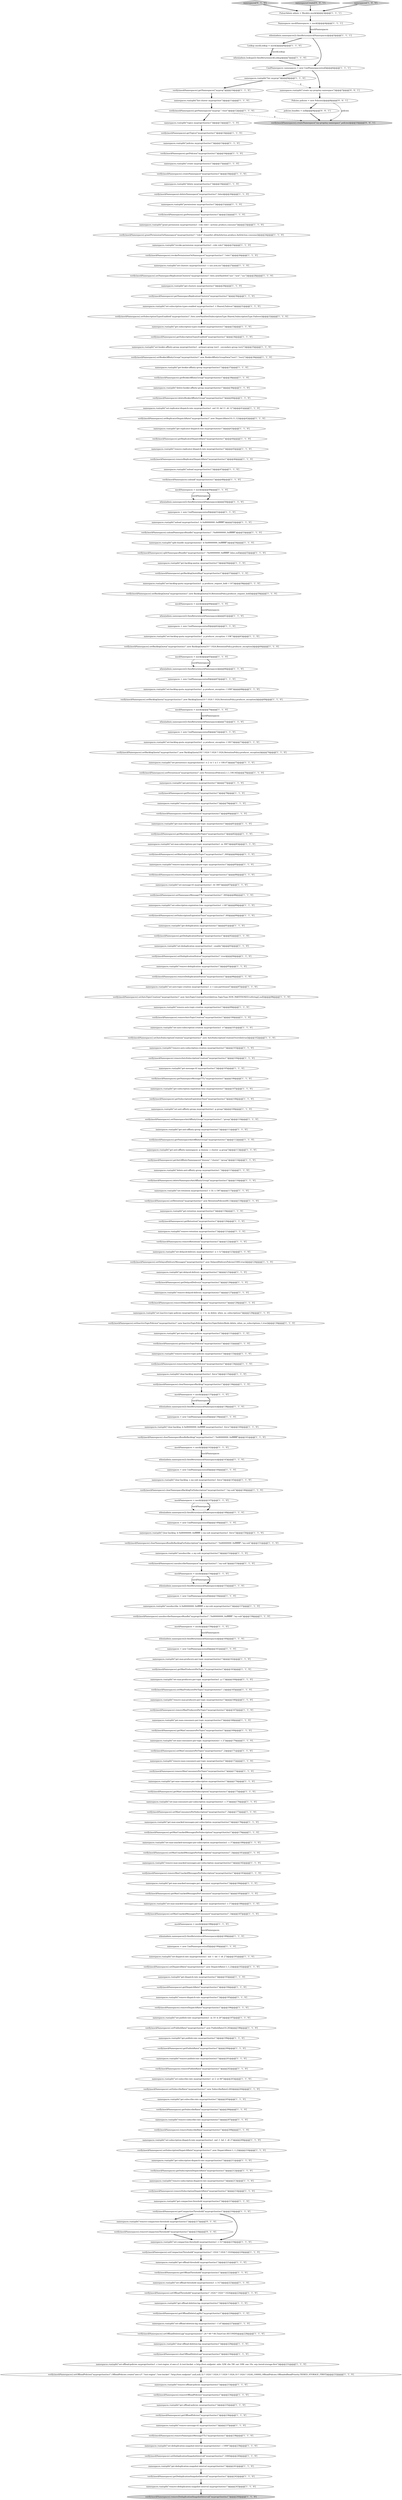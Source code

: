 digraph {
107 [style = filled, label = "namespaces.run(split(\"set-deduplication-snapshot-interval myprop/clust/ns1 -i 1000\"))@@@239@@@['1', '1', '0']", fillcolor = white, shape = ellipse image = "AAA0AAABBB1BBB"];
164 [style = filled, label = "namespaces.run(split(\"set-replicator-dispatch-rate myprop/clust/ns1 -md 10 -bd 11 -dt 12\"))@@@41@@@['1', '1', '0']", fillcolor = white, shape = ellipse image = "AAA0AAABBB1BBB"];
244 [style = filled, label = "policies.bundles = null@@@9@@@['0', '0', '1']", fillcolor = white, shape = ellipse image = "AAA0AAABBB3BBB"];
88 [style = filled, label = "namespaces = new CmdNamespaces(null)@@@62@@@['1', '1', '0']", fillcolor = white, shape = ellipse image = "AAA0AAABBB1BBB"];
209 [style = filled, label = "verify(mockNamespaces).revokePermissionsOnNamespace(\"myprop/clust/ns1\",\"role1\")@@@26@@@['1', '1', '0']", fillcolor = white, shape = ellipse image = "AAA0AAABBB1BBB"];
64 [style = filled, label = "namespaces.run(split(\"topics myprop/clust/ns1\"))@@@13@@@['1', '1', '0']", fillcolor = white, shape = ellipse image = "AAA0AAABBB1BBB"];
93 [style = filled, label = "namespaces.run(split(\"set-bookie-affinity-group myprop/clust/ns1 --primary-group test1 --secondary-group test2\"))@@@35@@@['1', '1', '0']", fillcolor = white, shape = ellipse image = "AAA0AAABBB1BBB"];
135 [style = filled, label = "Lookup mockLookup = mock()@@@6@@@['1', '1', '0']", fillcolor = white, shape = ellipse image = "AAA0AAABBB1BBB"];
155 [style = filled, label = "namespaces.run(split(\"get-retention myprop/clust/ns1\"))@@@119@@@['1', '1', '0']", fillcolor = white, shape = ellipse image = "AAA0AAABBB1BBB"];
11 [style = filled, label = "verify(mockNamespaces).getOffloadDeleteLagMs(\"myprop/clust/ns1\")@@@226@@@['1', '1', '0']", fillcolor = white, shape = ellipse image = "AAA0AAABBB1BBB"];
217 [style = filled, label = "namespaces.run(split(\"remove-auto-topic-creation myprop/clust/ns1\"))@@@99@@@['1', '1', '0']", fillcolor = white, shape = ellipse image = "AAA0AAABBB1BBB"];
18 [style = filled, label = "namespaces.run(split(\"get-replicator-dispatch-rate myprop/clust/ns1\"))@@@43@@@['1', '1', '0']", fillcolor = white, shape = ellipse image = "AAA0AAABBB1BBB"];
95 [style = filled, label = "verify(mockNamespaces).removeMaxConsumersPerTopic(\"myprop/clust/ns1\")@@@173@@@['1', '1', '0']", fillcolor = white, shape = ellipse image = "AAA0AAABBB1BBB"];
116 [style = filled, label = "verify(mockNamespaces).removeOffloadPolicies(\"myprop/clust/ns1\")@@@234@@@['1', '1', '0']", fillcolor = white, shape = ellipse image = "AAA0AAABBB1BBB"];
239 [style = filled, label = "verify(mockNamespaces).clearOffloadDeleteLag(\"myprop/clust/ns1\")@@@230@@@['1', '1', '0']", fillcolor = white, shape = ellipse image = "AAA0AAABBB1BBB"];
140 [style = filled, label = "when(admin.namespaces()).thenReturn(mockNamespaces)@@@143@@@['1', '1', '0']", fillcolor = white, shape = ellipse image = "AAA0AAABBB1BBB"];
166 [style = filled, label = "namespaces.run(split(\"get-anti-affinity-namespaces -p dummy -c cluster -g group\"))@@@113@@@['1', '1', '0']", fillcolor = white, shape = ellipse image = "AAA0AAABBB1BBB"];
202 [style = filled, label = "namespaces.run(split(\"remove-subscribe-rate myprop/clust/ns1\"))@@@207@@@['1', '1', '0']", fillcolor = white, shape = ellipse image = "AAA0AAABBB1BBB"];
242 [style = filled, label = "namespaces['0', '1', '0']", fillcolor = lightgray, shape = diamond image = "AAA0AAABBB2BBB"];
122 [style = filled, label = "verify(mockNamespaces).getPermissions(\"myprop/clust/ns1\")@@@22@@@['1', '1', '0']", fillcolor = white, shape = ellipse image = "AAA0AAABBB1BBB"];
30 [style = filled, label = "mockNamespaces = mock()@@@137@@@['1', '1', '0']", fillcolor = white, shape = ellipse image = "AAA0AAABBB1BBB"];
178 [style = filled, label = "verify(mockNamespaces).getMaxSubscriptionsPerTopic(\"myprop/clust/ns1\")@@@82@@@['1', '1', '0']", fillcolor = white, shape = ellipse image = "AAA0AAABBB1BBB"];
219 [style = filled, label = "verify(mockNamespaces).setBookieAffinityGroup(\"myprop/clust/ns1\",new BookieAffinityGroupData(\"test1\",\"test2\"))@@@36@@@['1', '1', '0']", fillcolor = white, shape = ellipse image = "AAA0AAABBB1BBB"];
49 [style = filled, label = "namespaces = new CmdNamespaces(null)@@@144@@@['1', '1', '0']", fillcolor = white, shape = ellipse image = "AAA0AAABBB1BBB"];
234 [style = filled, label = "namespaces = new CmdNamespaces(null)@@@51@@@['1', '1', '0']", fillcolor = white, shape = ellipse image = "AAA0AAABBB1BBB"];
47 [style = filled, label = "verify(mockNamespaces).setBacklogQuota(\"myprop/clust/ns1\",new BacklogQuota(10,RetentionPolicy.producer_request_hold))@@@59@@@['1', '1', '0']", fillcolor = white, shape = ellipse image = "AAA0AAABBB1BBB"];
149 [style = filled, label = "verify(mockNamespaces).setSubscriptionDispatchRate(\"myprop/clust/ns1\",new DispatchRate(-1,-1,2))@@@210@@@['1', '1', '0']", fillcolor = white, shape = ellipse image = "AAA0AAABBB1BBB"];
226 [style = filled, label = "namespaces.run(split(\"remove-max-producers-per-topic myprop/clust/ns1\"))@@@166@@@['1', '1', '0']", fillcolor = white, shape = ellipse image = "AAA0AAABBB1BBB"];
129 [style = filled, label = "namespaces.run(split(\"set-backlog-quota myprop/clust/ns1 -p producer_exception -l 10M\"))@@@68@@@['1', '1', '0']", fillcolor = white, shape = ellipse image = "AAA0AAABBB1BBB"];
136 [style = filled, label = "verify(mockNamespaces).getAntiAffinityNamespaces(\"dummy\",\"cluster\",\"group\")@@@114@@@['1', '1', '0']", fillcolor = white, shape = ellipse image = "AAA0AAABBB1BBB"];
71 [style = filled, label = "namespaces.run(split(\"remove-deduplication myprop/clust/ns1\"))@@@95@@@['1', '1', '0']", fillcolor = white, shape = ellipse image = "AAA0AAABBB1BBB"];
168 [style = filled, label = "verify(mockNamespaces).setMaxConsumersPerTopic(\"myprop/clust/ns1\",2)@@@171@@@['1', '1', '0']", fillcolor = white, shape = ellipse image = "AAA0AAABBB1BBB"];
210 [style = filled, label = "verify(mockNamespaces).getRetention(\"myprop/clust/ns1\")@@@120@@@['1', '1', '0']", fillcolor = white, shape = ellipse image = "AAA0AAABBB1BBB"];
67 [style = filled, label = "namespaces.run(split(\"get-backlog-quotas myprop/clust/ns1\"))@@@56@@@['1', '1', '0']", fillcolor = white, shape = ellipse image = "AAA0AAABBB1BBB"];
230 [style = filled, label = "namespaces.run(split(\"get-subscribe-rate myprop/clust/ns1\"))@@@205@@@['1', '1', '0']", fillcolor = white, shape = ellipse image = "AAA0AAABBB1BBB"];
218 [style = filled, label = "verify(mockNamespaces).removeReplicatorDispatchRate(\"myprop/clust/ns1\")@@@46@@@['1', '1', '0']", fillcolor = white, shape = ellipse image = "AAA0AAABBB1BBB"];
68 [style = filled, label = "when(admin.namespaces()).thenReturn(mockNamespaces)@@@5@@@['1', '1', '1']", fillcolor = white, shape = ellipse image = "AAA0AAABBB1BBB"];
144 [style = filled, label = "namespaces.run(split(\"grant-permission myprop/clust/ns1 --role role1 --actions produce,consume\"))@@@23@@@['1', '1', '0']", fillcolor = white, shape = ellipse image = "AAA0AAABBB1BBB"];
101 [style = filled, label = "verify(mockNamespaces).getNamespaces(\"myprop\")@@@10@@@['1', '1', '0']", fillcolor = white, shape = ellipse image = "AAA0AAABBB1BBB"];
96 [style = filled, label = "namespaces.run(split(\"set-subscription-expiration-time myprop/clust/ns1 -t 60\"))@@@89@@@['1', '1', '0']", fillcolor = white, shape = ellipse image = "AAA0AAABBB1BBB"];
216 [style = filled, label = "mockNamespaces = mock()@@@65@@@['1', '1', '0']", fillcolor = white, shape = ellipse image = "AAA0AAABBB1BBB"];
112 [style = filled, label = "namespaces.run(split(\"set-persistence myprop/clust/ns1 -e 2 -w 1 -a 1 -r 100.0\"))@@@75@@@['1', '1', '0']", fillcolor = white, shape = ellipse image = "AAA0AAABBB1BBB"];
177 [style = filled, label = "verify(mockNamespaces).unsubscribeNamespaceBundle(\"myprop/clust/ns1\",\"0x80000000_0xffffffff\",\"my-sub\")@@@158@@@['1', '1', '0']", fillcolor = white, shape = ellipse image = "AAA0AAABBB1BBB"];
169 [style = filled, label = "namespaces.run(split(\"clear-backlog myprop/clust/ns1 -force\"))@@@135@@@['1', '1', '0']", fillcolor = white, shape = ellipse image = "AAA0AAABBB1BBB"];
192 [style = filled, label = "namespaces.run(split(\"get-persistence myprop/clust/ns1\"))@@@77@@@['1', '1', '0']", fillcolor = white, shape = ellipse image = "AAA0AAABBB1BBB"];
109 [style = filled, label = "namespaces.run(split(\"set-subscribe-rate myprop/clust/ns1 -sr 2 -st 60\"))@@@203@@@['1', '1', '0']", fillcolor = white, shape = ellipse image = "AAA0AAABBB1BBB"];
213 [style = filled, label = "namespaces.run(split(\"get-bookie-affinity-group myprop/clust/ns1\"))@@@37@@@['1', '1', '0']", fillcolor = white, shape = ellipse image = "AAA0AAABBB1BBB"];
86 [style = filled, label = "verify(mockNamespaces).setInactiveTopicPolicies(\"myprop/clust/ns1\",new InactiveTopicPolicies(InactiveTopicDeleteMode.delete_when_no_subscriptions,1,true))@@@130@@@['1', '1', '0']", fillcolor = white, shape = ellipse image = "AAA0AAABBB1BBB"];
185 [style = filled, label = "namespaces.run(split(\"set-backlog-quota myprop/clust/ns1 -p producer_exception -l 10K\"))@@@63@@@['1', '1', '0']", fillcolor = white, shape = ellipse image = "AAA0AAABBB1BBB"];
196 [style = filled, label = "verify(mockNamespaces).setDeduplicationStatus(\"myprop/clust/ns1\",true)@@@94@@@['1', '1', '0']", fillcolor = white, shape = ellipse image = "AAA0AAABBB1BBB"];
189 [style = filled, label = "verify(mockNamespaces).setBacklogQuota(\"myprop/clust/ns1\",new BacklogQuota(10l * 1024 * 1024 * 1024,RetentionPolicy.producer_exception))@@@74@@@['1', '1', '0']", fillcolor = white, shape = ellipse image = "AAA0AAABBB1BBB"];
206 [style = filled, label = "namespaces.run(split(\"set-inactive-topic-policies myprop/clust/ns1 -e -t 1s -m delete_when_no_subscriptions\"))@@@129@@@['1', '1', '0']", fillcolor = white, shape = ellipse image = "AAA0AAABBB1BBB"];
108 [style = filled, label = "verify(mockNamespaces).setOffloadPolicies(\"myprop/clust/ns1\",OffloadPolicies.create(\"aws-s3\",\"test-region\",\"test-bucket\",\"http://test.endpoint\",null,null,32 * 1024 * 1024,5 * 1024 * 1024,10 * 1024 * 1024L,10000L,OffloadPolicies.OffloadedReadPriority.TIERED_STORAGE_FIRST))@@@232@@@['1', '1', '0']", fillcolor = white, shape = ellipse image = "AAA0AAABBB1BBB"];
123 [style = filled, label = "verify(mockNamespaces).createNamespace(\"myprop/clust/ns1\")@@@18@@@['1', '1', '0']", fillcolor = white, shape = ellipse image = "AAA0AAABBB1BBB"];
83 [style = filled, label = "namespaces.run(split(\"get-anti-affinity-group myprop/clust/ns1\"))@@@111@@@['1', '1', '0']", fillcolor = white, shape = ellipse image = "AAA0AAABBB1BBB"];
104 [style = filled, label = "verify(mockNamespaces).removeInactiveTopicPolicies(\"myprop/clust/ns1\")@@@134@@@['1', '1', '0']", fillcolor = white, shape = ellipse image = "AAA0AAABBB1BBB"];
76 [style = filled, label = "namespaces.run(split(\"set-deduplication myprop/clust/ns1 --enable\"))@@@93@@@['1', '1', '0']", fillcolor = white, shape = ellipse image = "AAA0AAABBB1BBB"];
207 [style = filled, label = "namespaces.run(split(\"get-publish-rate myprop/clust/ns1\"))@@@199@@@['1', '1', '0']", fillcolor = white, shape = ellipse image = "AAA0AAABBB1BBB"];
176 [style = filled, label = "verify(mockNamespaces).removePersistence(\"myprop/clust/ns1\")@@@80@@@['1', '1', '0']", fillcolor = white, shape = ellipse image = "AAA0AAABBB1BBB"];
20 [style = filled, label = "mockNamespaces = mock()@@@49@@@['1', '1', '0']", fillcolor = white, shape = ellipse image = "AAA0AAABBB1BBB"];
29 [style = filled, label = "verify(mockNamespaces).getDeduplicationSnapshotInterval(\"myprop/clust/ns1\")@@@242@@@['1', '1', '0']", fillcolor = white, shape = ellipse image = "AAA0AAABBB1BBB"];
170 [style = filled, label = "namespaces.run(split(\"split-bundle myprop/clust/ns1 -b 0x00000000_0xffffffff\"))@@@54@@@['1', '1', '0']", fillcolor = white, shape = ellipse image = "AAA0AAABBB1BBB"];
70 [style = filled, label = "verify(mockNamespaces).deleteNamespace(\"myprop/clust/ns1\",false)@@@20@@@['1', '1', '0']", fillcolor = white, shape = ellipse image = "AAA0AAABBB1BBB"];
111 [style = filled, label = "namespaces = new CmdNamespaces(null)@@@190@@@['1', '1', '0']", fillcolor = white, shape = ellipse image = "AAA0AAABBB1BBB"];
6 [style = filled, label = "namespaces.run(split(\"get-max-producers-per-topic myprop/clust/ns1\"))@@@162@@@['1', '1', '0']", fillcolor = white, shape = ellipse image = "AAA0AAABBB1BBB"];
225 [style = filled, label = "namespaces.run(split(\"set-auto-subscription-creation myprop/clust/ns1 -e\"))@@@101@@@['1', '1', '0']", fillcolor = white, shape = ellipse image = "AAA0AAABBB1BBB"];
159 [style = filled, label = "verify(mockNamespaces).removeDispatchRate(\"myprop/clust/ns1\")@@@196@@@['1', '1', '0']", fillcolor = white, shape = ellipse image = "AAA0AAABBB1BBB"];
80 [style = filled, label = "namespaces.run(split(\"set-max-subscriptions-per-topic myprop/clust/ns1 -m 300\"))@@@83@@@['1', '1', '0']", fillcolor = white, shape = ellipse image = "AAA0AAABBB1BBB"];
227 [style = filled, label = "verify(mockNamespaces).getOffloadThreshold(\"myprop/clust/ns1\")@@@222@@@['1', '1', '0']", fillcolor = white, shape = ellipse image = "AAA0AAABBB1BBB"];
126 [style = filled, label = "namespaces.run(split(\"get-deduplication myprop/clust/ns1\"))@@@91@@@['1', '1', '0']", fillcolor = white, shape = ellipse image = "AAA0AAABBB1BBB"];
91 [style = filled, label = "verify(mockNamespaces).getSubscribeRate(\"myprop/clust/ns1\")@@@206@@@['1', '1', '0']", fillcolor = white, shape = ellipse image = "AAA0AAABBB1BBB"];
103 [style = filled, label = "namespaces.run(split(\"get-compaction-threshold myprop/clust/ns1\"))@@@215@@@['1', '1', '0']", fillcolor = white, shape = ellipse image = "AAA0AAABBB1BBB"];
56 [style = filled, label = "verify(mockNamespaces).setNamespaceAntiAffinityGroup(\"myprop/clust/ns1\",\"group\")@@@110@@@['1', '1', '0']", fillcolor = white, shape = ellipse image = "AAA0AAABBB1BBB"];
183 [style = filled, label = "namespaces.run(split(\"get-inactive-topic-policies myprop/clust/ns1\"))@@@131@@@['1', '1', '0']", fillcolor = white, shape = ellipse image = "AAA0AAABBB1BBB"];
188 [style = filled, label = "verify(mockNamespaces).getMaxConsumersPerSubscription(\"myprop/clust/ns1\")@@@175@@@['1', '1', '0']", fillcolor = white, shape = ellipse image = "AAA0AAABBB1BBB"];
17 [style = filled, label = "namespaces.run(split(\"permissions myprop/clust/ns1\"))@@@21@@@['1', '1', '0']", fillcolor = white, shape = ellipse image = "AAA0AAABBB1BBB"];
89 [style = filled, label = "namespaces = new CmdNamespaces(null)@@@149@@@['1', '1', '0']", fillcolor = white, shape = ellipse image = "AAA0AAABBB1BBB"];
38 [style = filled, label = "mockNamespaces = mock()@@@188@@@['1', '1', '0']", fillcolor = white, shape = ellipse image = "AAA0AAABBB1BBB"];
236 [style = filled, label = "namespaces.run(split(\"get-deduplication-snapshot-interval myprop/clust/ns1\"))@@@241@@@['1', '1', '0']", fillcolor = white, shape = ellipse image = "AAA0AAABBB1BBB"];
27 [style = filled, label = "namespaces.run(split(\"list myprop\"))@@@9@@@['1', '1', '0']", fillcolor = white, shape = ellipse image = "AAA0AAABBB1BBB"];
114 [style = filled, label = "verify(mockNamespaces).getNamespaceMessageTTL(\"myprop/clust/ns1\")@@@106@@@['1', '1', '0']", fillcolor = white, shape = ellipse image = "AAA0AAABBB1BBB"];
59 [style = filled, label = "namespaces.run(split(\"create myprop/clust/ns1\"))@@@17@@@['1', '1', '0']", fillcolor = white, shape = ellipse image = "AAA0AAABBB1BBB"];
21 [style = filled, label = "verify(mockNamespaces).setCompactionThreshold(\"myprop/clust/ns1\",1024 * 1024 * 1024)@@@220@@@['1', '1', '0']", fillcolor = white, shape = ellipse image = "AAA0AAABBB1BBB"];
19 [style = filled, label = "namespaces.run(split(\"set-clusters myprop/clust/ns1 -c use,usw,usc\"))@@@27@@@['1', '1', '0']", fillcolor = white, shape = ellipse image = "AAA0AAABBB1BBB"];
25 [style = filled, label = "verify(mockNamespaces).getNamespaces(\"myprop\",\"clust\")@@@12@@@['1', '1', '0']", fillcolor = white, shape = ellipse image = "AAA0AAABBB1BBB"];
73 [style = filled, label = "verify(mockNamespaces).clearNamespaceBacklog(\"myprop/clust/ns1\")@@@136@@@['1', '1', '0']", fillcolor = white, shape = ellipse image = "AAA0AAABBB1BBB"];
75 [style = filled, label = "verify(mockNamespaces).removeMaxSubscriptionsPerTopic(\"myprop/clust/ns1\")@@@86@@@['1', '1', '0']", fillcolor = white, shape = ellipse image = "AAA0AAABBB1BBB"];
5 [style = filled, label = "when(admin.namespaces()).thenReturn(mockNamespaces)@@@155@@@['1', '1', '0']", fillcolor = white, shape = ellipse image = "AAA0AAABBB1BBB"];
43 [style = filled, label = "verify(mockNamespaces).removePublishRate(\"myprop/clust/ns1\")@@@202@@@['1', '1', '0']", fillcolor = white, shape = ellipse image = "AAA0AAABBB1BBB"];
197 [style = filled, label = "namespaces.run(split(\"get-subscription-types-enabled myprop/clust/ns1\"))@@@33@@@['1', '1', '0']", fillcolor = white, shape = ellipse image = "AAA0AAABBB1BBB"];
41 [style = filled, label = "verify(mockNamespaces).removeAutoSubscriptionCreation(\"myprop/clust/ns1\")@@@104@@@['1', '1', '0']", fillcolor = white, shape = ellipse image = "AAA0AAABBB1BBB"];
200 [style = filled, label = "namespaces.run(split(\"remove-persistence myprop/clust/ns1\"))@@@79@@@['1', '1', '0']", fillcolor = white, shape = ellipse image = "AAA0AAABBB1BBB"];
51 [style = filled, label = "verify(mockNamespaces).deleteNamespaceAntiAffinityGroup(\"myprop/clust/ns1\")@@@116@@@['1', '1', '0']", fillcolor = white, shape = ellipse image = "AAA0AAABBB1BBB"];
105 [style = filled, label = "verify(mockNamespaces).removeSubscribeRate(\"myprop/clust/ns1\")@@@208@@@['1', '1', '0']", fillcolor = white, shape = ellipse image = "AAA0AAABBB1BBB"];
32 [style = filled, label = "verify(mockNamespaces).removeMaxProducersPerTopic(\"myprop/clust/ns1\")@@@167@@@['1', '1', '0']", fillcolor = white, shape = ellipse image = "AAA0AAABBB1BBB"];
139 [style = filled, label = "namespaces.run(split(\"get-offload-deletion-lag myprop/clust/ns1\"))@@@225@@@['1', '1', '0']", fillcolor = white, shape = ellipse image = "AAA0AAABBB1BBB"];
154 [style = filled, label = "namespaces.run(split(\"remove-deduplication-snapshot-interval myprop/clust/ns1\"))@@@243@@@['1', '1', '0']", fillcolor = white, shape = ellipse image = "AAA0AAABBB1BBB"];
10 [style = filled, label = "namespaces.run(split(\"delete-bookie-affinity-group myprop/clust/ns1\"))@@@39@@@['1', '1', '0']", fillcolor = white, shape = ellipse image = "AAA0AAABBB1BBB"];
9 [style = filled, label = "namespaces.run(split(\"set-dispatch-rate myprop/clust/ns1 -md -1 -bd -1 -dt 2\"))@@@191@@@['1', '1', '0']", fillcolor = white, shape = ellipse image = "AAA0AAABBB1BBB"];
39 [style = filled, label = "namespaces.run(split(\"remove-message-ttl myprop/clust/ns1\"))@@@237@@@['1', '1', '0']", fillcolor = white, shape = ellipse image = "AAA0AAABBB1BBB"];
100 [style = filled, label = "namespaces = new CmdNamespaces(null)@@@156@@@['1', '1', '0']", fillcolor = white, shape = ellipse image = "AAA0AAABBB1BBB"];
0 [style = filled, label = "namespaces.run(split(\"get-max-consumers-per-subscription myprop/clust/ns1\"))@@@174@@@['1', '1', '0']", fillcolor = white, shape = ellipse image = "AAA0AAABBB1BBB"];
23 [style = filled, label = "verify(mockNamespaces).setDispatchRate(\"myprop/clust/ns1\",new DispatchRate(-1,-1,2))@@@192@@@['1', '1', '0']", fillcolor = white, shape = ellipse image = "AAA0AAABBB1BBB"];
215 [style = filled, label = "verify(mockNamespaces).setPublishRate(\"myprop/clust/ns1\",new PublishRate(10,20))@@@198@@@['1', '1', '0']", fillcolor = white, shape = ellipse image = "AAA0AAABBB1BBB"];
87 [style = filled, label = "mockNamespaces = mock()@@@147@@@['1', '1', '0']", fillcolor = white, shape = ellipse image = "AAA0AAABBB1BBB"];
53 [style = filled, label = "Namespaces mockNamespaces = mock()@@@4@@@['1', '1', '1']", fillcolor = white, shape = ellipse image = "AAA0AAABBB1BBB"];
78 [style = filled, label = "verify(mockNamespaces).getDispatchRate(\"myprop/clust/ns1\")@@@194@@@['1', '1', '0']", fillcolor = white, shape = ellipse image = "AAA0AAABBB1BBB"];
26 [style = filled, label = "namespaces.run(split(\"set-backlog-quota myprop/clust/ns1 -p producer_request_hold -l 10\"))@@@58@@@['1', '1', '0']", fillcolor = white, shape = ellipse image = "AAA0AAABBB1BBB"];
63 [style = filled, label = "verify(mockNamespaces).getNamespaceAntiAffinityGroup(\"myprop/clust/ns1\")@@@112@@@['1', '1', '0']", fillcolor = white, shape = ellipse image = "AAA0AAABBB1BBB"];
211 [style = filled, label = "mockNamespaces = mock()@@@60@@@['1', '1', '0']", fillcolor = white, shape = ellipse image = "AAA0AAABBB1BBB"];
72 [style = filled, label = "verify(mockNamespaces).setSubscribeRate(\"myprop/clust/ns1\",new SubscribeRate(2,60))@@@204@@@['1', '1', '0']", fillcolor = white, shape = ellipse image = "AAA0AAABBB1BBB"];
181 [style = filled, label = "verify(mockNamespaces).setMaxUnackedMessagesPerSubscription(\"myprop/clust/ns1\",3)@@@181@@@['1', '1', '0']", fillcolor = white, shape = ellipse image = "AAA0AAABBB1BBB"];
184 [style = filled, label = "verify(mockNamespaces).getCompactionThreshold(\"myprop/clust/ns1\")@@@216@@@['1', '1', '0']", fillcolor = white, shape = ellipse image = "AAA0AAABBB1BBB"];
158 [style = filled, label = "namespaces.run(split(\"remove-publish-rate myprop/clust/ns1\"))@@@201@@@['1', '1', '0']", fillcolor = white, shape = ellipse image = "AAA0AAABBB1BBB"];
162 [style = filled, label = "namespaces.run(split(\"unsubscribe -b 0x80000000_0xffffffff -s my-sub myprop/clust/ns1\"))@@@157@@@['1', '1', '0']", fillcolor = white, shape = ellipse image = "AAA0AAABBB1BBB"];
228 [style = filled, label = "verify(mockNamespaces).grantPermissionOnNamespace(\"myprop/clust/ns1\",\"role1\",EnumSet.of(AuthAction.produce,AuthAction.consume))@@@24@@@['1', '1', '0']", fillcolor = white, shape = ellipse image = "AAA0AAABBB1BBB"];
8 [style = filled, label = "namespaces.run(split(\"clear-backlog -b 0x80000000_0xffffffff myprop/clust/ns1 -force\"))@@@140@@@['1', '1', '0']", fillcolor = white, shape = ellipse image = "AAA0AAABBB1BBB"];
50 [style = filled, label = "namespaces.run(split(\"remove-max-unacked-messages-per-subscription myprop/clust/ns1\"))@@@182@@@['1', '1', '0']", fillcolor = white, shape = ellipse image = "AAA0AAABBB1BBB"];
199 [style = filled, label = "namespaces.run(split(\"get-dispatch-rate myprop/clust/ns1\"))@@@193@@@['1', '1', '0']", fillcolor = white, shape = ellipse image = "AAA0AAABBB1BBB"];
124 [style = filled, label = "namespaces.run(split(\"set-offload-threshold myprop/clust/ns1 -s 1G\"))@@@223@@@['1', '1', '0']", fillcolor = white, shape = ellipse image = "AAA0AAABBB1BBB"];
79 [style = filled, label = "namespaces.run(split(\"clear-backlog -b 0x80000000_0xffffffff -s my-sub myprop/clust/ns1 -force\"))@@@150@@@['1', '1', '0']", fillcolor = white, shape = ellipse image = "AAA0AAABBB1BBB"];
137 [style = filled, label = "namespaces.run(split(\"set-max-unacked-messages-per-consumer myprop/clust/ns1 -c 3\"))@@@186@@@['1', '1', '0']", fillcolor = white, shape = ellipse image = "AAA0AAABBB1BBB"];
127 [style = filled, label = "mockNamespaces = mock()@@@154@@@['1', '1', '0']", fillcolor = white, shape = ellipse image = "AAA0AAABBB1BBB"];
99 [style = filled, label = "verify(mockNamespaces).deleteBookieAffinityGroup(\"myprop/clust/ns1\")@@@40@@@['1', '1', '0']", fillcolor = white, shape = ellipse image = "AAA0AAABBB1BBB"];
22 [style = filled, label = "namespaces.run(split(\"set-backlog-quota myprop/clust/ns1 -p producer_exception -l 10G\"))@@@73@@@['1', '1', '0']", fillcolor = white, shape = ellipse image = "AAA0AAABBB1BBB"];
106 [style = filled, label = "namespaces.run(split(\"remove-delayed-delivery myprop/clust/ns1\"))@@@127@@@['1', '1', '0']", fillcolor = white, shape = ellipse image = "AAA0AAABBB1BBB"];
187 [style = filled, label = "CmdNamespaces namespaces = new CmdNamespaces(null)@@@6@@@['1', '1', '1']", fillcolor = white, shape = ellipse image = "AAA0AAABBB1BBB"];
81 [style = filled, label = "namespaces.run(split(\"set-subscription-types-enabled myprop/clust/ns1 -t Shared,Failover\"))@@@31@@@['1', '1', '0']", fillcolor = white, shape = ellipse image = "AAA0AAABBB1BBB"];
171 [style = filled, label = "namespaces.run(split(\"clear-offload-deletion-lag myprop/clust/ns1\"))@@@229@@@['1', '1', '0']", fillcolor = white, shape = ellipse image = "AAA0AAABBB1BBB"];
194 [style = filled, label = "verify(mockNamespaces).setNamespaceReplicationClusters(\"myprop/clust/ns1\",Sets.newHashSet(\"use\",\"usw\",\"usc\"))@@@28@@@['1', '1', '0']", fillcolor = white, shape = ellipse image = "AAA0AAABBB1BBB"];
138 [style = filled, label = "verify(mockNamespaces).removeNamespaceMessageTTL(\"myprop/clust/ns1\")@@@238@@@['1', '1', '0']", fillcolor = white, shape = ellipse image = "AAA0AAABBB1BBB"];
98 [style = filled, label = "verify(mockNamespaces).setMaxProducersPerTopic(\"myprop/clust/ns1\",1)@@@165@@@['1', '1', '0']", fillcolor = white, shape = ellipse image = "AAA0AAABBB1BBB"];
110 [style = filled, label = "when(admin.namespaces()).thenReturn(mockNamespaces)@@@50@@@['1', '1', '0']", fillcolor = white, shape = ellipse image = "AAA0AAABBB1BBB"];
74 [style = filled, label = "verify(mockNamespaces).setMaxSubscriptionsPerTopic(\"myprop/clust/ns1\",300)@@@84@@@['1', '1', '0']", fillcolor = white, shape = ellipse image = "AAA0AAABBB1BBB"];
36 [style = filled, label = "namespaces = new CmdNamespaces(null)@@@72@@@['1', '1', '0']", fillcolor = white, shape = ellipse image = "AAA0AAABBB1BBB"];
58 [style = filled, label = "verify(mockNamespaces).getBookieAffinityGroup(\"myprop/clust/ns1\")@@@38@@@['1', '1', '0']", fillcolor = white, shape = ellipse image = "AAA0AAABBB1BBB"];
180 [style = filled, label = "namespaces.run(split(\"clear-backlog -s my-sub myprop/clust/ns1 -force\"))@@@145@@@['1', '1', '0']", fillcolor = white, shape = ellipse image = "AAA0AAABBB1BBB"];
173 [style = filled, label = "mockNamespaces = mock()@@@142@@@['1', '1', '0']", fillcolor = white, shape = ellipse image = "AAA0AAABBB1BBB"];
52 [style = filled, label = "verify(mockNamespaces).getBacklogQuotaMap(\"myprop/clust/ns1\")@@@57@@@['1', '1', '0']", fillcolor = white, shape = ellipse image = "AAA0AAABBB1BBB"];
4 [style = filled, label = "verify(mockNamespaces).removeDeduplicationStatus(\"myprop/clust/ns1\")@@@96@@@['1', '1', '0']", fillcolor = white, shape = ellipse image = "AAA0AAABBB1BBB"];
34 [style = filled, label = "verify(mockNamespaces).unloadNamespaceBundle(\"myprop/clust/ns1\",\"0x80000000_0xffffffff\")@@@53@@@['1', '1', '0']", fillcolor = white, shape = ellipse image = "AAA0AAABBB1BBB"];
153 [style = filled, label = "verify(mockNamespaces).setOffloadDeleteLag(\"myprop/clust/ns1\",24 * 60 * 60,TimeUnit.SECONDS)@@@228@@@['1', '1', '0']", fillcolor = white, shape = ellipse image = "AAA0AAABBB1BBB"];
238 [style = filled, label = "verify(mockNamespaces).removeAutoTopicCreation(\"myprop/clust/ns1\")@@@100@@@['1', '1', '0']", fillcolor = white, shape = ellipse image = "AAA0AAABBB1BBB"];
147 [style = filled, label = "verify(mockNamespaces).getMaxUnackedMessagesPerConsumer(\"myprop/clust/ns1\")@@@185@@@['1', '1', '0']", fillcolor = white, shape = ellipse image = "AAA0AAABBB1BBB"];
241 [style = filled, label = "verify(mockNamespaces).removeCompactionThreshold(\"myprop/clust/ns1\")@@@218@@@['0', '1', '0']", fillcolor = white, shape = ellipse image = "AAA1AAABBB2BBB"];
146 [style = filled, label = "namespaces.run(split(\"get-max-subscriptions-per-topic myprop/clust/ns1\"))@@@81@@@['1', '1', '0']", fillcolor = white, shape = ellipse image = "AAA0AAABBB1BBB"];
182 [style = filled, label = "verify(mockNamespaces).getDeduplicationStatus(\"myprop/clust/ns1\")@@@92@@@['1', '1', '0']", fillcolor = white, shape = ellipse image = "AAA0AAABBB1BBB"];
237 [style = filled, label = "when(admin.namespaces()).thenReturn(mockNamespaces)@@@71@@@['1', '1', '0']", fillcolor = white, shape = ellipse image = "AAA0AAABBB1BBB"];
82 [style = filled, label = "namespaces.run(split(\"set-delayed-delivery myprop/clust/ns1 -e -t 1s\"))@@@123@@@['1', '1', '0']", fillcolor = white, shape = ellipse image = "AAA0AAABBB1BBB"];
165 [style = filled, label = "namespaces.run(split(\"unload myprop/clust/ns1 -b 0x80000000_0xffffffff\"))@@@52@@@['1', '1', '0']", fillcolor = white, shape = ellipse image = "AAA0AAABBB1BBB"];
35 [style = filled, label = "when(admin.namespaces()).thenReturn(mockNamespaces)@@@189@@@['1', '1', '0']", fillcolor = white, shape = ellipse image = "AAA0AAABBB1BBB"];
77 [style = filled, label = "verify(mockNamespaces).setAutoTopicCreation(\"myprop/clust/ns1\",new AutoTopicCreationOverride(true,TopicType.NON_PARTITIONED.toString(),null))@@@98@@@['1', '1', '0']", fillcolor = white, shape = ellipse image = "AAA0AAABBB1BBB"];
190 [style = filled, label = "verify(mockNamespaces).splitNamespaceBundle(\"myprop/clust/ns1\",\"0x00000000_0xffffffff\",false,null)@@@55@@@['1', '1', '0']", fillcolor = white, shape = ellipse image = "AAA0AAABBB1BBB"];
204 [style = filled, label = "namespaces.run(split(\"get-max-unacked-messages-per-subscription myprop/clust/ns1\"))@@@178@@@['1', '1', '0']", fillcolor = white, shape = ellipse image = "AAA0AAABBB1BBB"];
222 [style = filled, label = "verify(mockNamespaces).setPersistence(\"myprop/clust/ns1\",new PersistencePolicies(2,1,1,100.0d))@@@76@@@['1', '1', '0']", fillcolor = white, shape = ellipse image = "AAA0AAABBB1BBB"];
55 [style = filled, label = "namespaces.run(split(\"get-subscription-dispatch-rate myprop/clust/ns1\"))@@@211@@@['1', '1', '0']", fillcolor = white, shape = ellipse image = "AAA0AAABBB1BBB"];
235 [style = filled, label = "verify(mockNamespaces).setDelayedDeliveryMessages(\"myprop/clust/ns1\",new DelayedDeliveryPolicies(1000,true))@@@124@@@['1', '1', '0']", fillcolor = white, shape = ellipse image = "AAA0AAABBB1BBB"];
160 [style = filled, label = "verify(mockNamespaces).setReplicatorDispatchRate(\"myprop/clust/ns1\",new DispatchRate(10,11,12))@@@42@@@['1', '1', '0']", fillcolor = white, shape = ellipse image = "AAA0AAABBB1BBB"];
132 [style = filled, label = "namespaces.run(split(\"set-message-ttl myprop/clust/ns1 -ttl 300\"))@@@87@@@['1', '1', '0']", fillcolor = white, shape = ellipse image = "AAA0AAABBB1BBB"];
130 [style = filled, label = "verify(mockNamespaces).removeRetention(\"myprop/clust/ns1\")@@@122@@@['1', '1', '0']", fillcolor = white, shape = ellipse image = "AAA0AAABBB1BBB"];
229 [style = filled, label = "namespaces.run(split(\"get-clusters myprop/clust/ns1\"))@@@29@@@['1', '1', '0']", fillcolor = white, shape = ellipse image = "AAA0AAABBB1BBB"];
40 [style = filled, label = "namespaces.run(split(\"revoke-permission myprop/clust/ns1 --role role1\"))@@@25@@@['1', '1', '0']", fillcolor = white, shape = ellipse image = "AAA0AAABBB1BBB"];
203 [style = filled, label = "namespaces.run(split(\"set-max-consumers-per-topic myprop/clust/ns1 -c 2\"))@@@170@@@['1', '1', '0']", fillcolor = white, shape = ellipse image = "AAA0AAABBB1BBB"];
118 [style = filled, label = "when(admin.namespaces()).thenReturn(mockNamespaces)@@@148@@@['1', '1', '0']", fillcolor = white, shape = ellipse image = "AAA0AAABBB1BBB"];
113 [style = filled, label = "verify(mockNamespaces).getTopics(\"myprop/clust/ns1\")@@@14@@@['1', '1', '0']", fillcolor = white, shape = ellipse image = "AAA0AAABBB1BBB"];
15 [style = filled, label = "namespaces.run(split(\"remove-max-subscriptions-per-topic myprop/clust/ns1\"))@@@85@@@['1', '1', '0']", fillcolor = white, shape = ellipse image = "AAA0AAABBB1BBB"];
60 [style = filled, label = "namespaces.run(split(\"remove-auto-subscription-creation myprop/clust/ns1\"))@@@103@@@['1', '1', '0']", fillcolor = white, shape = ellipse image = "AAA0AAABBB1BBB"];
243 [style = filled, label = "namespaces.run(split(\"remove-compaction-threshold myprop/clust/ns1\"))@@@217@@@['0', '1', '0']", fillcolor = white, shape = ellipse image = "AAA1AAABBB2BBB"];
84 [style = filled, label = "namespaces.run(split(\"list-cluster myprop/clust\"))@@@11@@@['1', '1', '0']", fillcolor = white, shape = ellipse image = "AAA0AAABBB1BBB"];
179 [style = filled, label = "verify(mockNamespaces).removeMaxUnackedMessagesPerSubscription(\"myprop/clust/ns1\")@@@183@@@['1', '1', '0']", fillcolor = white, shape = ellipse image = "AAA0AAABBB1BBB"];
245 [style = filled, label = "verify(mockNamespaces).createNamespace(\"my-prop/my-namespace\",policies)@@@10@@@['0', '0', '1']", fillcolor = lightgray, shape = ellipse image = "AAA0AAABBB3BBB"];
69 [style = filled, label = "namespaces.run(split(\"remove-replicator-dispatch-rate myprop/clust/ns1\"))@@@45@@@['1', '1', '0']", fillcolor = white, shape = ellipse image = "AAA0AAABBB1BBB"];
233 [style = filled, label = "namespaces.run(split(\"policies myprop/clust/ns1\"))@@@15@@@['1', '1', '0']", fillcolor = white, shape = ellipse image = "AAA0AAABBB1BBB"];
66 [style = filled, label = "verify(mockNamespaces).removeSubscriptionDispatchRate(\"myprop/clust/ns1\")@@@214@@@['1', '1', '0']", fillcolor = white, shape = ellipse image = "AAA0AAABBB1BBB"];
12 [style = filled, label = "mockNamespaces = mock()@@@159@@@['1', '1', '0']", fillcolor = white, shape = ellipse image = "AAA0AAABBB1BBB"];
193 [style = filled, label = "verify(mockNamespaces).getPolicies(\"myprop/clust/ns1\")@@@16@@@['1', '1', '0']", fillcolor = white, shape = ellipse image = "AAA0AAABBB1BBB"];
33 [style = filled, label = "verify(mockNamespaces).setSubscriptionTypesEnabled(\"myprop/clust/ns1\",Sets.newHashSet(SubscriptionType.Shared,SubscriptionType.Failover))@@@32@@@['1', '1', '0']", fillcolor = white, shape = ellipse image = "AAA0AAABBB1BBB"];
150 [style = filled, label = "namespaces.run(split(\"remove-subscription-dispatch-rate myprop/clust/ns1\"))@@@213@@@['1', '1', '0']", fillcolor = white, shape = ellipse image = "AAA0AAABBB1BBB"];
134 [style = filled, label = "namespaces.run(split(\"remove-max-consumers-per-topic myprop/clust/ns1\"))@@@172@@@['1', '1', '0']", fillcolor = white, shape = ellipse image = "AAA0AAABBB1BBB"];
42 [style = filled, label = "namespaces.run(split(\"set-offload-policies myprop/clust/ns1 -r test-region -d aws-s3 -b test-bucket -e http://test.endpoint -mbs 32M -rbs 5M -oat 10M -oae 10s -orp tiered-storage-first\"))@@@231@@@['1', '1', '0']", fillcolor = white, shape = ellipse image = "AAA0AAABBB1BBB"];
163 [style = filled, label = "namespaces.run(split(\"set-compaction-threshold myprop/clust/ns1 -t 1G\"))@@@219@@@['1', '1', '0']", fillcolor = white, shape = ellipse image = "AAA0AAABBB1BBB"];
97 [style = filled, label = "namespaces.run(split(\"get-offload-threshold myprop/clust/ns1\"))@@@221@@@['1', '1', '0']", fillcolor = white, shape = ellipse image = "AAA0AAABBB1BBB"];
248 [style = filled, label = "namespacesCreate['0', '0', '1']", fillcolor = lightgray, shape = diamond image = "AAA0AAABBB3BBB"];
143 [style = filled, label = "verify(mockNamespaces).setNamespaceMessageTTL(\"myprop/clust/ns1\",300)@@@88@@@['1', '1', '0']", fillcolor = white, shape = ellipse image = "AAA0AAABBB1BBB"];
46 [style = filled, label = "namespaces.run(split(\"delete myprop/clust/ns1\"))@@@19@@@['1', '1', '0']", fillcolor = white, shape = ellipse image = "AAA0AAABBB1BBB"];
120 [style = filled, label = "verify(mockNamespaces).unload(\"myprop/clust/ns1\")@@@48@@@['1', '1', '0']", fillcolor = white, shape = ellipse image = "AAA0AAABBB1BBB"];
14 [style = filled, label = "namespaces.run(split(\"get-max-consumers-per-topic myprop/clust/ns1\"))@@@168@@@['1', '1', '0']", fillcolor = white, shape = ellipse image = "AAA0AAABBB1BBB"];
16 [style = filled, label = "namespaces.run(split(\"set-auto-topic-creation myprop/clust/ns1 -e -t non-partitioned\"))@@@97@@@['1', '1', '0']", fillcolor = white, shape = ellipse image = "AAA0AAABBB1BBB"];
161 [style = filled, label = "verify(mockNamespaces).getSubscriptionTypesEnabled(\"myprop/clust/ns1\")@@@34@@@['1', '1', '0']", fillcolor = white, shape = ellipse image = "AAA0AAABBB1BBB"];
212 [style = filled, label = "verify(mockNamespaces).removeDelayedDeliveryMessages(\"myprop/clust/ns1\")@@@128@@@['1', '1', '0']", fillcolor = white, shape = ellipse image = "AAA0AAABBB1BBB"];
232 [style = filled, label = "namespaces.run(split(\"remove-offload-policies myprop/clust/ns1\"))@@@233@@@['1', '1', '0']", fillcolor = white, shape = ellipse image = "AAA0AAABBB1BBB"];
65 [style = filled, label = "namespaces.run(split(\"get-subscription-expiration-time myprop/clust/ns1\"))@@@107@@@['1', '1', '0']", fillcolor = white, shape = ellipse image = "AAA0AAABBB1BBB"];
31 [style = filled, label = "namespaces.run(split(\"set-offload-deletion-lag myprop/clust/ns1 -l 1d\"))@@@227@@@['1', '1', '0']", fillcolor = white, shape = ellipse image = "AAA0AAABBB1BBB"];
174 [style = filled, label = "verify(mockNamespaces).setDeduplicationSnapshotInterval(\"myprop/clust/ns1\",1000)@@@240@@@['1', '1', '0']", fillcolor = white, shape = ellipse image = "AAA0AAABBB1BBB"];
195 [style = filled, label = "namespaces.run(split(\"set-max-unacked-messages-per-subscription myprop/clust/ns1 -c 3\"))@@@180@@@['1', '1', '0']", fillcolor = white, shape = ellipse image = "AAA0AAABBB1BBB"];
220 [style = filled, label = "namespaces.run(split(\"unsubscribe -s my-sub myprop/clust/ns1\"))@@@152@@@['1', '1', '0']", fillcolor = white, shape = ellipse image = "AAA0AAABBB1BBB"];
85 [style = filled, label = "namespaces.run(split(\"set-max-producers-per-topic myprop/clust/ns1 -p 1\"))@@@164@@@['1', '1', '0']", fillcolor = white, shape = ellipse image = "AAA0AAABBB1BBB"];
117 [style = filled, label = "mockNamespaces = mock()@@@70@@@['1', '1', '0']", fillcolor = white, shape = ellipse image = "AAA0AAABBB1BBB"];
90 [style = filled, label = "verify(mockNamespaces).setBacklogQuota(\"myprop/clust/ns1\",new BacklogQuota(10 * 1024 * 1024,RetentionPolicy.producer_exception))@@@69@@@['1', '1', '0']", fillcolor = white, shape = ellipse image = "AAA0AAABBB1BBB"];
224 [style = filled, label = "namespaces = new CmdNamespaces(null)@@@67@@@['1', '1', '0']", fillcolor = white, shape = ellipse image = "AAA0AAABBB1BBB"];
175 [style = filled, label = "verify(mockNamespaces).unsubscribeNamespace(\"myprop/clust/ns1\",\"my-sub\")@@@153@@@['1', '1', '0']", fillcolor = white, shape = ellipse image = "AAA0AAABBB1BBB"];
142 [style = filled, label = "PulsarAdmin admin = Mockito.mock()@@@3@@@['1', '1', '1']", fillcolor = white, shape = ellipse image = "AAA0AAABBB1BBB"];
92 [style = filled, label = "when(admin.namespaces()).thenReturn(mockNamespaces)@@@61@@@['1', '1', '0']", fillcolor = white, shape = ellipse image = "AAA0AAABBB1BBB"];
151 [style = filled, label = "namespaces.run(split(\"set-anti-affinity-group myprop/clust/ns1 -g group\"))@@@109@@@['1', '1', '0']", fillcolor = white, shape = ellipse image = "AAA0AAABBB1BBB"];
167 [style = filled, label = "verify(mockNamespaces).getSubscriptionExpirationTime(\"myprop/clust/ns1\")@@@108@@@['1', '1', '0']", fillcolor = white, shape = ellipse image = "AAA0AAABBB1BBB"];
62 [style = filled, label = "verify(mockNamespaces).getPublishRate(\"myprop/clust/ns1\")@@@200@@@['1', '1', '0']", fillcolor = white, shape = ellipse image = "AAA0AAABBB1BBB"];
24 [style = filled, label = "namespaces.run(split(\"set-publish-rate myprop/clust/ns1 -m 10 -b 20\"))@@@197@@@['1', '1', '0']", fillcolor = white, shape = ellipse image = "AAA0AAABBB1BBB"];
240 [style = filled, label = "namespaces.run(split(\"get-message-ttl myprop/clust/ns1\"))@@@105@@@['1', '1', '0']", fillcolor = white, shape = ellipse image = "AAA0AAABBB1BBB"];
223 [style = filled, label = "when(admin.namespaces()).thenReturn(mockNamespaces)@@@138@@@['1', '1', '0']", fillcolor = white, shape = ellipse image = "AAA0AAABBB1BBB"];
37 [style = filled, label = "verify(mockNamespaces).setSubscriptionExpirationTime(\"myprop/clust/ns1\",60)@@@90@@@['1', '1', '0']", fillcolor = white, shape = ellipse image = "AAA0AAABBB1BBB"];
205 [style = filled, label = "verify(mockNamespaces).setRetention(\"myprop/clust/ns1\",new RetentionPolicies(60,1))@@@118@@@['1', '1', '0']", fillcolor = white, shape = ellipse image = "AAA0AAABBB1BBB"];
145 [style = filled, label = "when(admin.namespaces()).thenReturn(mockNamespaces)@@@66@@@['1', '1', '0']", fillcolor = white, shape = ellipse image = "AAA0AAABBB1BBB"];
214 [style = filled, label = "verify(mockNamespaces).setAutoSubscriptionCreation(\"myprop/clust/ns1\",new AutoSubscriptionCreationOverride(true))@@@102@@@['1', '1', '0']", fillcolor = white, shape = ellipse image = "AAA0AAABBB1BBB"];
7 [style = filled, label = "namespaces['1', '0', '0']", fillcolor = lightgray, shape = diamond image = "AAA0AAABBB1BBB"];
2 [style = filled, label = "verify(mockNamespaces).getDelayedDelivery(\"myprop/clust/ns1\")@@@126@@@['1', '1', '0']", fillcolor = white, shape = ellipse image = "AAA0AAABBB1BBB"];
172 [style = filled, label = "verify(mockNamespaces).clearNamespaceBundleBacklog(\"myprop/clust/ns1\",\"0x80000000_0xffffffff\")@@@141@@@['1', '1', '0']", fillcolor = white, shape = ellipse image = "AAA0AAABBB1BBB"];
186 [style = filled, label = "namespaces.run(split(\"remove-retention myprop/clust/ns1\"))@@@121@@@['1', '1', '0']", fillcolor = white, shape = ellipse image = "AAA0AAABBB1BBB"];
61 [style = filled, label = "verify(mockNamespaces).setMaxConsumersPerSubscription(\"myprop/clust/ns1\",3)@@@177@@@['1', '1', '0']", fillcolor = white, shape = ellipse image = "AAA0AAABBB1BBB"];
54 [style = filled, label = "verify(mockNamespaces).getMaxUnackedMessagesPerSubscription(\"myprop/clust/ns1\")@@@179@@@['1', '1', '0']", fillcolor = white, shape = ellipse image = "AAA0AAABBB1BBB"];
133 [style = filled, label = "namespaces = new CmdNamespaces(null)@@@161@@@['1', '1', '0']", fillcolor = white, shape = ellipse image = "AAA0AAABBB1BBB"];
208 [style = filled, label = "verify(mockNamespaces).getSubscriptionDispatchRate(\"myprop/clust/ns1\")@@@212@@@['1', '1', '0']", fillcolor = white, shape = ellipse image = "AAA0AAABBB1BBB"];
48 [style = filled, label = "verify(mockNamespaces).getMaxProducersPerTopic(\"myprop/clust/ns1\")@@@163@@@['1', '1', '0']", fillcolor = white, shape = ellipse image = "AAA0AAABBB1BBB"];
131 [style = filled, label = "verify(mockNamespaces).setOffloadThreshold(\"myprop/clust/ns1\",1024 * 1024 * 1024)@@@224@@@['1', '1', '0']", fillcolor = white, shape = ellipse image = "AAA0AAABBB1BBB"];
28 [style = filled, label = "verify(mockNamespaces).setBacklogQuota(\"myprop/clust/ns1\",new BacklogQuota(10 * 1024,RetentionPolicy.producer_exception))@@@64@@@['1', '1', '0']", fillcolor = white, shape = ellipse image = "AAA0AAABBB1BBB"];
148 [style = filled, label = "when(admin.namespaces()).thenReturn(mockNamespaces)@@@160@@@['1', '1', '0']", fillcolor = white, shape = ellipse image = "AAA0AAABBB1BBB"];
231 [style = filled, label = "namespaces.run(split(\"delete-anti-affinity-group myprop/clust/ns1 \"))@@@115@@@['1', '1', '0']", fillcolor = white, shape = ellipse image = "AAA0AAABBB1BBB"];
247 [style = filled, label = "namespaces.run(split(\"create my-prop/my-namespace\"))@@@7@@@['0', '0', '1']", fillcolor = white, shape = ellipse image = "AAA0AAABBB3BBB"];
191 [style = filled, label = "verify(mockNamespaces).clearNamespaceBacklogForSubscription(\"myprop/clust/ns1\",\"my-sub\")@@@146@@@['1', '1', '0']", fillcolor = white, shape = ellipse image = "AAA0AAABBB1BBB"];
1 [style = filled, label = "namespaces.run(split(\"set-max-consumers-per-subscription myprop/clust/ns1 -c 3\"))@@@176@@@['1', '1', '0']", fillcolor = white, shape = ellipse image = "AAA0AAABBB1BBB"];
125 [style = filled, label = "verify(mockNamespaces).getReplicatorDispatchRate(\"myprop/clust/ns1\")@@@44@@@['1', '1', '0']", fillcolor = white, shape = ellipse image = "AAA0AAABBB1BBB"];
121 [style = filled, label = "verify(mockNamespaces).getMaxConsumersPerTopic(\"myprop/clust/ns1\")@@@169@@@['1', '1', '0']", fillcolor = white, shape = ellipse image = "AAA0AAABBB1BBB"];
128 [style = filled, label = "verify(mockNamespaces).getNamespaceReplicationClusters(\"myprop/clust/ns1\")@@@30@@@['1', '1', '0']", fillcolor = white, shape = ellipse image = "AAA0AAABBB1BBB"];
44 [style = filled, label = "verify(mockNamespaces).clearNamespaceBundleBacklogForSubscription(\"myprop/clust/ns1\",\"0x80000000_0xffffffff\",\"my-sub\")@@@151@@@['1', '1', '0']", fillcolor = white, shape = ellipse image = "AAA0AAABBB1BBB"];
13 [style = filled, label = "namespaces.run(split(\"get-offload-policies myprop/clust/ns1\"))@@@235@@@['1', '1', '0']", fillcolor = white, shape = ellipse image = "AAA0AAABBB1BBB"];
119 [style = filled, label = "namespaces.run(split(\"get-delayed-delivery myprop/clust/ns1\"))@@@125@@@['1', '1', '0']", fillcolor = white, shape = ellipse image = "AAA0AAABBB1BBB"];
201 [style = filled, label = "verify(mockNamespaces).removeDeduplicationSnapshotInterval(\"myprop/clust/ns1\")@@@244@@@['1', '1', '0']", fillcolor = lightgray, shape = ellipse image = "AAA0AAABBB1BBB"];
198 [style = filled, label = "namespaces.run(split(\"remove-inactive-topic-policies myprop/clust/ns1\"))@@@133@@@['1', '1', '0']", fillcolor = white, shape = ellipse image = "AAA0AAABBB1BBB"];
141 [style = filled, label = "namespaces.run(split(\"set-subscription-dispatch-rate myprop/clust/ns1 -md -1 -bd -1 -dt 2\"))@@@209@@@['1', '1', '0']", fillcolor = white, shape = ellipse image = "AAA0AAABBB1BBB"];
94 [style = filled, label = "namespaces.run(split(\"unload myprop/clust/ns1\"))@@@47@@@['1', '1', '0']", fillcolor = white, shape = ellipse image = "AAA0AAABBB1BBB"];
156 [style = filled, label = "namespaces.run(split(\"get-max-unacked-messages-per-consumer myprop/clust/ns1\"))@@@184@@@['1', '1', '0']", fillcolor = white, shape = ellipse image = "AAA0AAABBB1BBB"];
57 [style = filled, label = "verify(mockNamespaces).setMaxUnackedMessagesPerConsumer(\"myprop/clust/ns1\",3)@@@187@@@['1', '1', '0']", fillcolor = white, shape = ellipse image = "AAA0AAABBB1BBB"];
157 [style = filled, label = "when(admin.lookups()).thenReturn(mockLookup)@@@7@@@['1', '1', '0']", fillcolor = white, shape = ellipse image = "AAA0AAABBB1BBB"];
102 [style = filled, label = "verify(mockNamespaces).getPersistence(\"myprop/clust/ns1\")@@@78@@@['1', '1', '0']", fillcolor = white, shape = ellipse image = "AAA0AAABBB1BBB"];
246 [style = filled, label = "Policies policies = new Policies()@@@8@@@['0', '0', '1']", fillcolor = white, shape = ellipse image = "AAA0AAABBB3BBB"];
45 [style = filled, label = "namespaces.run(split(\"remove-dispatch-rate myprop/clust/ns1\"))@@@195@@@['1', '1', '0']", fillcolor = white, shape = ellipse image = "AAA0AAABBB1BBB"];
3 [style = filled, label = "verify(mockNamespaces).getInactiveTopicPolicies(\"myprop/clust/ns1\")@@@132@@@['1', '1', '0']", fillcolor = white, shape = ellipse image = "AAA0AAABBB1BBB"];
152 [style = filled, label = "namespaces.run(split(\"set-retention myprop/clust/ns1 -t 1h -s 1M\"))@@@117@@@['1', '1', '0']", fillcolor = white, shape = ellipse image = "AAA0AAABBB1BBB"];
221 [style = filled, label = "verify(mockNamespaces).getOffloadPolicies(\"myprop/clust/ns1\")@@@236@@@['1', '1', '0']", fillcolor = white, shape = ellipse image = "AAA0AAABBB1BBB"];
115 [style = filled, label = "namespaces = new CmdNamespaces(null)@@@139@@@['1', '1', '0']", fillcolor = white, shape = ellipse image = "AAA0AAABBB1BBB"];
102->200 [style = bold, label=""];
137->57 [style = bold, label=""];
83->63 [style = bold, label=""];
170->190 [style = bold, label=""];
60->41 [style = bold, label=""];
12->148 [style = bold, label=""];
54->195 [style = bold, label=""];
189->112 [style = bold, label=""];
62->158 [style = bold, label=""];
20->110 [style = solid, label="mockNamespaces"];
34->170 [style = bold, label=""];
160->18 [style = bold, label=""];
173->140 [style = bold, label=""];
52->26 [style = bold, label=""];
2->106 [style = bold, label=""];
59->123 [style = bold, label=""];
193->59 [style = bold, label=""];
154->201 [style = bold, label=""];
241->163 [style = bold, label=""];
235->119 [style = bold, label=""];
61->204 [style = bold, label=""];
119->2 [style = bold, label=""];
208->150 [style = bold, label=""];
66->103 [style = bold, label=""];
163->21 [style = bold, label=""];
109->72 [style = bold, label=""];
87->118 [style = solid, label="mockNamespaces"];
124->131 [style = bold, label=""];
1->61 [style = bold, label=""];
176->146 [style = bold, label=""];
192->102 [style = bold, label=""];
40->209 [style = bold, label=""];
129->90 [style = bold, label=""];
64->113 [style = bold, label=""];
25->64 [style = bold, label=""];
200->176 [style = bold, label=""];
180->191 [style = bold, label=""];
10->99 [style = bold, label=""];
79->44 [style = bold, label=""];
236->29 [style = bold, label=""];
99->164 [style = bold, label=""];
43->109 [style = bold, label=""];
57->38 [style = bold, label=""];
203->168 [style = bold, label=""];
75->132 [style = bold, label=""];
113->233 [style = bold, label=""];
217->238 [style = bold, label=""];
96->37 [style = bold, label=""];
228->40 [style = bold, label=""];
38->35 [style = bold, label=""];
139->11 [style = bold, label=""];
140->49 [style = bold, label=""];
108->232 [style = bold, label=""];
116->13 [style = bold, label=""];
226->32 [style = bold, label=""];
178->80 [style = bold, label=""];
104->169 [style = bold, label=""];
56->83 [style = bold, label=""];
179->156 [style = bold, label=""];
68->135 [style = bold, label=""];
147->137 [style = bold, label=""];
105->141 [style = bold, label=""];
63->166 [style = bold, label=""];
211->92 [style = bold, label=""];
187->27 [style = bold, label=""];
185->28 [style = bold, label=""];
142->53 [style = bold, label=""];
194->229 [style = bold, label=""];
121->203 [style = bold, label=""];
206->86 [style = bold, label=""];
138->107 [style = bold, label=""];
39->138 [style = bold, label=""];
89->79 [style = bold, label=""];
126->182 [style = bold, label=""];
6->48 [style = bold, label=""];
85->98 [style = bold, label=""];
125->69 [style = bold, label=""];
127->5 [style = solid, label="mockNamespaces"];
58->10 [style = bold, label=""];
145->224 [style = bold, label=""];
82->235 [style = bold, label=""];
11->31 [style = bold, label=""];
155->210 [style = bold, label=""];
35->111 [style = bold, label=""];
158->43 [style = bold, label=""];
49->180 [style = bold, label=""];
225->214 [style = bold, label=""];
162->177 [style = bold, label=""];
218->94 [style = bold, label=""];
30->223 [style = solid, label="mockNamespaces"];
123->46 [style = bold, label=""];
30->223 [style = bold, label=""];
84->25 [style = bold, label=""];
184->163 [style = bold, label=""];
246->245 [style = solid, label="policies"];
144->228 [style = bold, label=""];
117->237 [style = bold, label=""];
150->66 [style = bold, label=""];
22->189 [style = bold, label=""];
175->127 [style = bold, label=""];
27->101 [style = bold, label=""];
67->52 [style = bold, label=""];
244->245 [style = bold, label=""];
117->237 [style = solid, label="mockNamespaces"];
211->92 [style = solid, label="mockNamespaces"];
48->85 [style = bold, label=""];
146->178 [style = bold, label=""];
7->142 [style = bold, label=""];
156->147 [style = bold, label=""];
134->95 [style = bold, label=""];
182->76 [style = bold, label=""];
183->3 [style = bold, label=""];
135->157 [style = bold, label=""];
115->8 [style = bold, label=""];
103->184 [style = bold, label=""];
248->142 [style = bold, label=""];
25->245 [style = dashed, label="0"];
28->216 [style = bold, label=""];
169->73 [style = bold, label=""];
19->194 [style = bold, label=""];
20->110 [style = bold, label=""];
133->6 [style = bold, label=""];
15->75 [style = bold, label=""];
131->139 [style = bold, label=""];
81->33 [style = bold, label=""];
164->160 [style = bold, label=""];
23->199 [style = bold, label=""];
230->91 [style = bold, label=""];
167->151 [style = bold, label=""];
221->39 [style = bold, label=""];
148->133 [style = bold, label=""];
238->225 [style = bold, label=""];
95->0 [style = bold, label=""];
187->247 [style = bold, label=""];
94->120 [style = bold, label=""];
246->244 [style = bold, label=""];
86->183 [style = bold, label=""];
237->36 [style = bold, label=""];
76->196 [style = bold, label=""];
44->220 [style = bold, label=""];
220->175 [style = bold, label=""];
149->55 [style = bold, label=""];
202->105 [style = bold, label=""];
173->140 [style = solid, label="mockNamespaces"];
65->167 [style = bold, label=""];
17->122 [style = bold, label=""];
38->35 [style = solid, label="mockNamespaces"];
151->56 [style = bold, label=""];
243->241 [style = bold, label=""];
41->240 [style = bold, label=""];
242->142 [style = bold, label=""];
110->234 [style = bold, label=""];
4->16 [style = bold, label=""];
16->77 [style = bold, label=""];
72->230 [style = bold, label=""];
196->71 [style = bold, label=""];
73->30 [style = bold, label=""];
184->243 [style = bold, label=""];
143->96 [style = bold, label=""];
32->14 [style = bold, label=""];
45->159 [style = bold, label=""];
166->136 [style = bold, label=""];
27->247 [style = dashed, label="0"];
51->152 [style = bold, label=""];
90->117 [style = bold, label=""];
111->9 [style = bold, label=""];
97->227 [style = bold, label=""];
24->215 [style = bold, label=""];
101->84 [style = bold, label=""];
50->179 [style = bold, label=""];
141->149 [style = bold, label=""];
12->148 [style = solid, label="mockNamespaces"];
71->4 [style = bold, label=""];
247->246 [style = bold, label=""];
161->93 [style = bold, label=""];
214->60 [style = bold, label=""];
197->161 [style = bold, label=""];
33->197 [style = bold, label=""];
13->221 [style = bold, label=""];
215->207 [style = bold, label=""];
0->188 [style = bold, label=""];
88->185 [style = bold, label=""];
98->226 [style = bold, label=""];
199->78 [style = bold, label=""];
210->186 [style = bold, label=""];
21->97 [style = bold, label=""];
186->130 [style = bold, label=""];
120->20 [style = bold, label=""];
171->239 [style = bold, label=""];
128->81 [style = bold, label=""];
233->193 [style = bold, label=""];
31->153 [style = bold, label=""];
229->128 [style = bold, label=""];
224->129 [style = bold, label=""];
3->198 [style = bold, label=""];
190->67 [style = bold, label=""];
107->174 [style = bold, label=""];
216->145 [style = solid, label="mockNamespaces"];
132->143 [style = bold, label=""];
8->172 [style = bold, label=""];
223->115 [style = bold, label=""];
195->181 [style = bold, label=""];
47->211 [style = bold, label=""];
216->145 [style = bold, label=""];
157->187 [style = bold, label=""];
205->155 [style = bold, label=""];
130->82 [style = bold, label=""];
106->212 [style = bold, label=""];
227->124 [style = bold, label=""];
198->104 [style = bold, label=""];
213->58 [style = bold, label=""];
204->54 [style = bold, label=""];
165->34 [style = bold, label=""];
70->17 [style = bold, label=""];
18->125 [style = bold, label=""];
93->219 [style = bold, label=""];
26->47 [style = bold, label=""];
136->231 [style = bold, label=""];
232->116 [style = bold, label=""];
55->208 [style = bold, label=""];
53->68 [style = bold, label=""];
14->121 [style = bold, label=""];
78->45 [style = bold, label=""];
29->154 [style = bold, label=""];
207->62 [style = bold, label=""];
36->22 [style = bold, label=""];
135->157 [style = solid, label="mockLookup"];
92->88 [style = bold, label=""];
112->222 [style = bold, label=""];
122->144 [style = bold, label=""];
80->74 [style = bold, label=""];
100->162 [style = bold, label=""];
212->206 [style = bold, label=""];
77->217 [style = bold, label=""];
234->165 [style = bold, label=""];
153->171 [style = bold, label=""];
240->114 [style = bold, label=""];
181->50 [style = bold, label=""];
174->236 [style = bold, label=""];
239->42 [style = bold, label=""];
219->213 [style = bold, label=""];
5->100 [style = bold, label=""];
74->15 [style = bold, label=""];
127->5 [style = bold, label=""];
188->1 [style = bold, label=""];
91->202 [style = bold, label=""];
53->68 [style = solid, label="mockNamespaces"];
69->218 [style = bold, label=""];
46->70 [style = bold, label=""];
231->51 [style = bold, label=""];
168->134 [style = bold, label=""];
177->12 [style = bold, label=""];
152->205 [style = bold, label=""];
37->126 [style = bold, label=""];
87->118 [style = bold, label=""];
9->23 [style = bold, label=""];
114->65 [style = bold, label=""];
191->87 [style = bold, label=""];
118->89 [style = bold, label=""];
172->173 [style = bold, label=""];
222->192 [style = bold, label=""];
42->108 [style = bold, label=""];
209->19 [style = bold, label=""];
159->24 [style = bold, label=""];
68->187 [style = bold, label=""];
}
